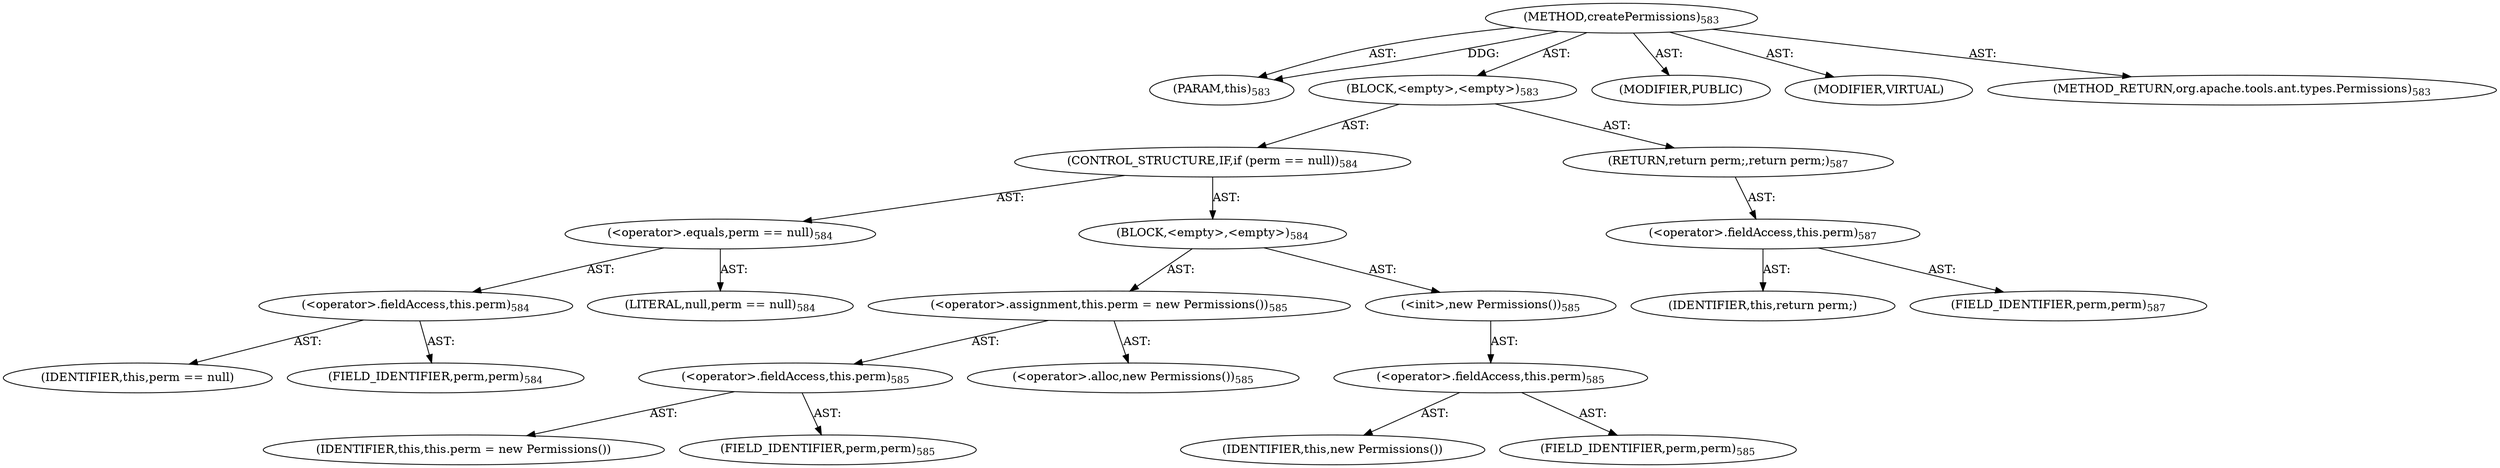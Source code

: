 digraph "createPermissions" {  
"111669149725" [label = <(METHOD,createPermissions)<SUB>583</SUB>> ]
"115964117057" [label = <(PARAM,this)<SUB>583</SUB>> ]
"25769803813" [label = <(BLOCK,&lt;empty&gt;,&lt;empty&gt;)<SUB>583</SUB>> ]
"47244640263" [label = <(CONTROL_STRUCTURE,IF,if (perm == null))<SUB>584</SUB>> ]
"30064771190" [label = <(&lt;operator&gt;.equals,perm == null)<SUB>584</SUB>> ]
"30064771191" [label = <(&lt;operator&gt;.fieldAccess,this.perm)<SUB>584</SUB>> ]
"68719476904" [label = <(IDENTIFIER,this,perm == null)> ]
"55834574871" [label = <(FIELD_IDENTIFIER,perm,perm)<SUB>584</SUB>> ]
"90194313230" [label = <(LITERAL,null,perm == null)<SUB>584</SUB>> ]
"25769803814" [label = <(BLOCK,&lt;empty&gt;,&lt;empty&gt;)<SUB>584</SUB>> ]
"30064771192" [label = <(&lt;operator&gt;.assignment,this.perm = new Permissions())<SUB>585</SUB>> ]
"30064771193" [label = <(&lt;operator&gt;.fieldAccess,this.perm)<SUB>585</SUB>> ]
"68719476905" [label = <(IDENTIFIER,this,this.perm = new Permissions())> ]
"55834574872" [label = <(FIELD_IDENTIFIER,perm,perm)<SUB>585</SUB>> ]
"30064771194" [label = <(&lt;operator&gt;.alloc,new Permissions())<SUB>585</SUB>> ]
"30064771195" [label = <(&lt;init&gt;,new Permissions())<SUB>585</SUB>> ]
"30064771196" [label = <(&lt;operator&gt;.fieldAccess,this.perm)<SUB>585</SUB>> ]
"68719476906" [label = <(IDENTIFIER,this,new Permissions())> ]
"55834574873" [label = <(FIELD_IDENTIFIER,perm,perm)<SUB>585</SUB>> ]
"146028888070" [label = <(RETURN,return perm;,return perm;)<SUB>587</SUB>> ]
"30064771197" [label = <(&lt;operator&gt;.fieldAccess,this.perm)<SUB>587</SUB>> ]
"68719476907" [label = <(IDENTIFIER,this,return perm;)> ]
"55834574874" [label = <(FIELD_IDENTIFIER,perm,perm)<SUB>587</SUB>> ]
"133143986255" [label = <(MODIFIER,PUBLIC)> ]
"133143986256" [label = <(MODIFIER,VIRTUAL)> ]
"128849018909" [label = <(METHOD_RETURN,org.apache.tools.ant.types.Permissions)<SUB>583</SUB>> ]
  "111669149725" -> "115964117057"  [ label = "AST: "] 
  "111669149725" -> "25769803813"  [ label = "AST: "] 
  "111669149725" -> "133143986255"  [ label = "AST: "] 
  "111669149725" -> "133143986256"  [ label = "AST: "] 
  "111669149725" -> "128849018909"  [ label = "AST: "] 
  "25769803813" -> "47244640263"  [ label = "AST: "] 
  "25769803813" -> "146028888070"  [ label = "AST: "] 
  "47244640263" -> "30064771190"  [ label = "AST: "] 
  "47244640263" -> "25769803814"  [ label = "AST: "] 
  "30064771190" -> "30064771191"  [ label = "AST: "] 
  "30064771190" -> "90194313230"  [ label = "AST: "] 
  "30064771191" -> "68719476904"  [ label = "AST: "] 
  "30064771191" -> "55834574871"  [ label = "AST: "] 
  "25769803814" -> "30064771192"  [ label = "AST: "] 
  "25769803814" -> "30064771195"  [ label = "AST: "] 
  "30064771192" -> "30064771193"  [ label = "AST: "] 
  "30064771192" -> "30064771194"  [ label = "AST: "] 
  "30064771193" -> "68719476905"  [ label = "AST: "] 
  "30064771193" -> "55834574872"  [ label = "AST: "] 
  "30064771195" -> "30064771196"  [ label = "AST: "] 
  "30064771196" -> "68719476906"  [ label = "AST: "] 
  "30064771196" -> "55834574873"  [ label = "AST: "] 
  "146028888070" -> "30064771197"  [ label = "AST: "] 
  "30064771197" -> "68719476907"  [ label = "AST: "] 
  "30064771197" -> "55834574874"  [ label = "AST: "] 
  "111669149725" -> "115964117057"  [ label = "DDG: "] 
}
